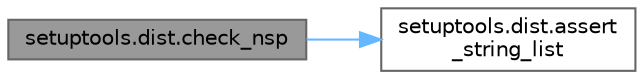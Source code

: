 digraph "setuptools.dist.check_nsp"
{
 // LATEX_PDF_SIZE
  bgcolor="transparent";
  edge [fontname=Helvetica,fontsize=10,labelfontname=Helvetica,labelfontsize=10];
  node [fontname=Helvetica,fontsize=10,shape=box,height=0.2,width=0.4];
  rankdir="LR";
  Node1 [id="Node000001",label="setuptools.dist.check_nsp",height=0.2,width=0.4,color="gray40", fillcolor="grey60", style="filled", fontcolor="black",tooltip=" "];
  Node1 -> Node2 [id="edge1_Node000001_Node000002",color="steelblue1",style="solid",tooltip=" "];
  Node2 [id="Node000002",label="setuptools.dist.assert\l_string_list",height=0.2,width=0.4,color="grey40", fillcolor="white", style="filled",URL="$namespacesetuptools_1_1dist.html#a48d0d9fd05b3d877797e42c8da859579",tooltip=" "];
}
